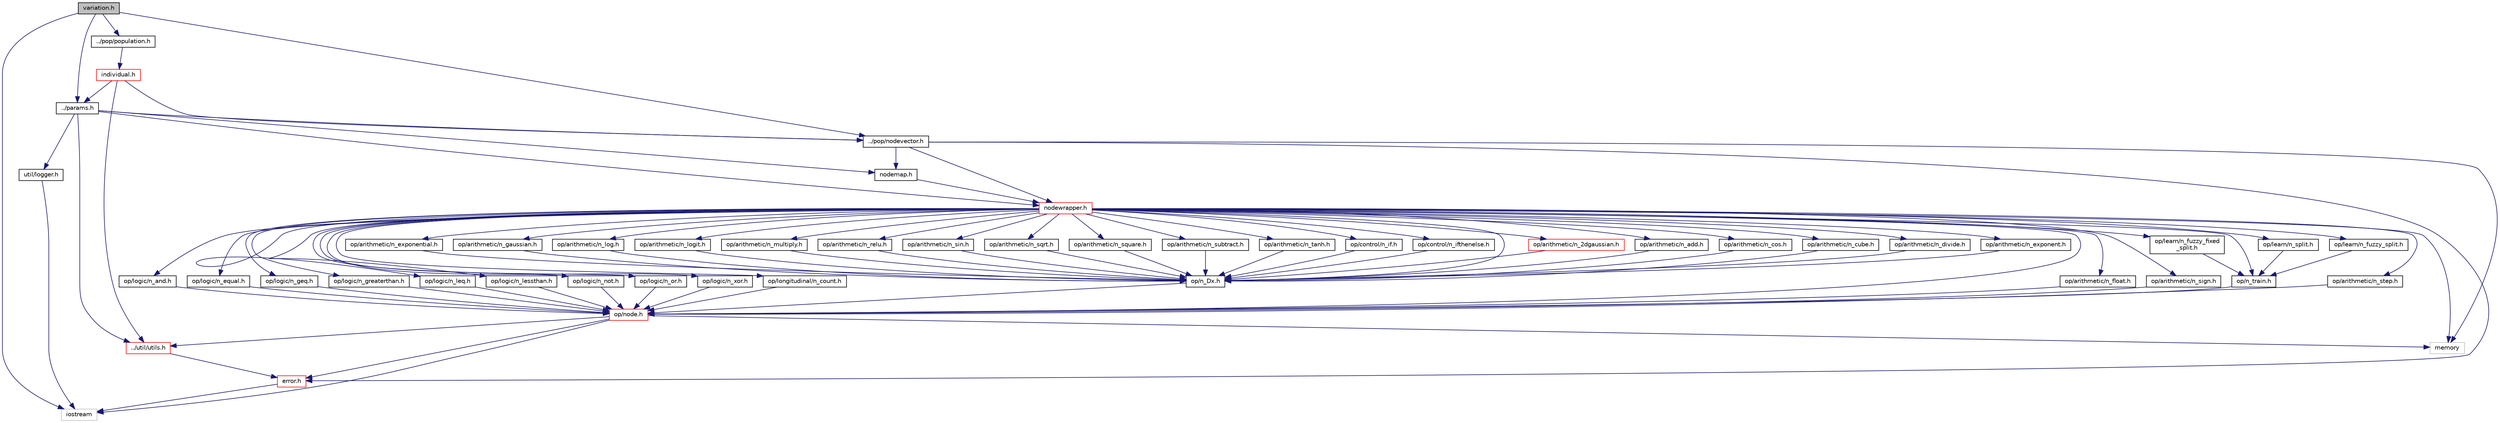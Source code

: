 digraph "variation.h"
{
 // LATEX_PDF_SIZE
  edge [fontname="Helvetica",fontsize="10",labelfontname="Helvetica",labelfontsize="10"];
  node [fontname="Helvetica",fontsize="10",shape=record];
  Node1 [label="variation.h",height=0.2,width=0.4,color="black", fillcolor="grey75", style="filled", fontcolor="black",tooltip=" "];
  Node1 -> Node2 [color="midnightblue",fontsize="10",style="solid",fontname="Helvetica"];
  Node2 [label="iostream",height=0.2,width=0.4,color="grey75", fillcolor="white", style="filled",tooltip=" "];
  Node1 -> Node3 [color="midnightblue",fontsize="10",style="solid",fontname="Helvetica"];
  Node3 [label="../pop/nodevector.h",height=0.2,width=0.4,color="black", fillcolor="white", style="filled",URL="$da/dbc/nodevector_8h.html",tooltip=" "];
  Node3 -> Node4 [color="midnightblue",fontsize="10",style="solid",fontname="Helvetica"];
  Node4 [label="memory",height=0.2,width=0.4,color="grey75", fillcolor="white", style="filled",tooltip=" "];
  Node3 -> Node5 [color="midnightblue",fontsize="10",style="solid",fontname="Helvetica"];
  Node5 [label="nodewrapper.h",height=0.2,width=0.4,color="red", fillcolor="white", style="filled",URL="$d1/dc6/nodewrapper_8h.html",tooltip=" "];
  Node5 -> Node4 [color="midnightblue",fontsize="10",style="solid",fontname="Helvetica"];
  Node5 -> Node6 [color="midnightblue",fontsize="10",style="solid",fontname="Helvetica"];
  Node6 [label="op/node.h",height=0.2,width=0.4,color="red", fillcolor="white", style="filled",URL="$d1/d77/node_8h.html",tooltip=" "];
  Node6 -> Node4 [color="midnightblue",fontsize="10",style="solid",fontname="Helvetica"];
  Node6 -> Node2 [color="midnightblue",fontsize="10",style="solid",fontname="Helvetica"];
  Node6 -> Node47 [color="midnightblue",fontsize="10",style="solid",fontname="Helvetica"];
  Node47 [label="error.h",height=0.2,width=0.4,color="red", fillcolor="white", style="filled",URL="$da/d41/error_8h.html",tooltip=" "];
  Node47 -> Node2 [color="midnightblue",fontsize="10",style="solid",fontname="Helvetica"];
  Node6 -> Node43 [color="midnightblue",fontsize="10",style="solid",fontname="Helvetica"];
  Node43 [label="../util/utils.h",height=0.2,width=0.4,color="red", fillcolor="white", style="filled",URL="$d5/d60/utils_8h.html",tooltip=" "];
  Node43 -> Node47 [color="midnightblue",fontsize="10",style="solid",fontname="Helvetica"];
  Node5 -> Node51 [color="midnightblue",fontsize="10",style="solid",fontname="Helvetica"];
  Node51 [label="op/n_train.h",height=0.2,width=0.4,color="black", fillcolor="white", style="filled",URL="$d4/d7f/n__train_8h.html",tooltip=" "];
  Node51 -> Node6 [color="midnightblue",fontsize="10",style="solid",fontname="Helvetica"];
  Node5 -> Node52 [color="midnightblue",fontsize="10",style="solid",fontname="Helvetica"];
  Node52 [label="op/n_Dx.h",height=0.2,width=0.4,color="black", fillcolor="white", style="filled",URL="$d4/d6c/n__Dx_8h.html",tooltip=" "];
  Node52 -> Node6 [color="midnightblue",fontsize="10",style="solid",fontname="Helvetica"];
  Node5 -> Node53 [color="midnightblue",fontsize="10",style="solid",fontname="Helvetica"];
  Node53 [label="op/arithmetic/n_2dgaussian.h",height=0.2,width=0.4,color="red", fillcolor="white", style="filled",URL="$d8/d2e/n__2dgaussian_8h.html",tooltip=" "];
  Node53 -> Node52 [color="midnightblue",fontsize="10",style="solid",fontname="Helvetica"];
  Node5 -> Node54 [color="midnightblue",fontsize="10",style="solid",fontname="Helvetica"];
  Node54 [label="op/arithmetic/n_add.h",height=0.2,width=0.4,color="black", fillcolor="white", style="filled",URL="$d2/d00/n__add_8h.html",tooltip=" "];
  Node54 -> Node52 [color="midnightblue",fontsize="10",style="solid",fontname="Helvetica"];
  Node5 -> Node55 [color="midnightblue",fontsize="10",style="solid",fontname="Helvetica"];
  Node55 [label="op/arithmetic/n_cos.h",height=0.2,width=0.4,color="black", fillcolor="white", style="filled",URL="$d5/d42/n__cos_8h.html",tooltip=" "];
  Node55 -> Node52 [color="midnightblue",fontsize="10",style="solid",fontname="Helvetica"];
  Node5 -> Node56 [color="midnightblue",fontsize="10",style="solid",fontname="Helvetica"];
  Node56 [label="op/arithmetic/n_cube.h",height=0.2,width=0.4,color="black", fillcolor="white", style="filled",URL="$d4/dfb/n__cube_8h.html",tooltip=" "];
  Node56 -> Node52 [color="midnightblue",fontsize="10",style="solid",fontname="Helvetica"];
  Node5 -> Node57 [color="midnightblue",fontsize="10",style="solid",fontname="Helvetica"];
  Node57 [label="op/arithmetic/n_divide.h",height=0.2,width=0.4,color="black", fillcolor="white", style="filled",URL="$de/d0f/n__divide_8h.html",tooltip=" "];
  Node57 -> Node52 [color="midnightblue",fontsize="10",style="solid",fontname="Helvetica"];
  Node5 -> Node58 [color="midnightblue",fontsize="10",style="solid",fontname="Helvetica"];
  Node58 [label="op/arithmetic/n_exponent.h",height=0.2,width=0.4,color="black", fillcolor="white", style="filled",URL="$d0/d58/n__exponent_8h.html",tooltip=" "];
  Node58 -> Node52 [color="midnightblue",fontsize="10",style="solid",fontname="Helvetica"];
  Node5 -> Node59 [color="midnightblue",fontsize="10",style="solid",fontname="Helvetica"];
  Node59 [label="op/arithmetic/n_exponential.h",height=0.2,width=0.4,color="black", fillcolor="white", style="filled",URL="$d1/d37/n__exponential_8h.html",tooltip=" "];
  Node59 -> Node52 [color="midnightblue",fontsize="10",style="solid",fontname="Helvetica"];
  Node5 -> Node60 [color="midnightblue",fontsize="10",style="solid",fontname="Helvetica"];
  Node60 [label="op/arithmetic/n_float.h",height=0.2,width=0.4,color="black", fillcolor="white", style="filled",URL="$d7/d10/n__float_8h.html",tooltip=" "];
  Node60 -> Node6 [color="midnightblue",fontsize="10",style="solid",fontname="Helvetica"];
  Node5 -> Node61 [color="midnightblue",fontsize="10",style="solid",fontname="Helvetica"];
  Node61 [label="op/arithmetic/n_gaussian.h",height=0.2,width=0.4,color="black", fillcolor="white", style="filled",URL="$de/ddb/n__gaussian_8h.html",tooltip=" "];
  Node61 -> Node52 [color="midnightblue",fontsize="10",style="solid",fontname="Helvetica"];
  Node5 -> Node62 [color="midnightblue",fontsize="10",style="solid",fontname="Helvetica"];
  Node62 [label="op/arithmetic/n_log.h",height=0.2,width=0.4,color="black", fillcolor="white", style="filled",URL="$d2/db4/n__log_8h.html",tooltip=" "];
  Node62 -> Node52 [color="midnightblue",fontsize="10",style="solid",fontname="Helvetica"];
  Node5 -> Node63 [color="midnightblue",fontsize="10",style="solid",fontname="Helvetica"];
  Node63 [label="op/arithmetic/n_logit.h",height=0.2,width=0.4,color="black", fillcolor="white", style="filled",URL="$d2/dd5/n__logit_8h.html",tooltip=" "];
  Node63 -> Node52 [color="midnightblue",fontsize="10",style="solid",fontname="Helvetica"];
  Node5 -> Node64 [color="midnightblue",fontsize="10",style="solid",fontname="Helvetica"];
  Node64 [label="op/arithmetic/n_multiply.h",height=0.2,width=0.4,color="black", fillcolor="white", style="filled",URL="$d8/dd4/n__multiply_8h.html",tooltip=" "];
  Node64 -> Node52 [color="midnightblue",fontsize="10",style="solid",fontname="Helvetica"];
  Node5 -> Node65 [color="midnightblue",fontsize="10",style="solid",fontname="Helvetica"];
  Node65 [label="op/arithmetic/n_relu.h",height=0.2,width=0.4,color="black", fillcolor="white", style="filled",URL="$da/ddf/n__relu_8h.html",tooltip=" "];
  Node65 -> Node52 [color="midnightblue",fontsize="10",style="solid",fontname="Helvetica"];
  Node5 -> Node66 [color="midnightblue",fontsize="10",style="solid",fontname="Helvetica"];
  Node66 [label="op/arithmetic/n_sign.h",height=0.2,width=0.4,color="black", fillcolor="white", style="filled",URL="$df/da6/n__sign_8h.html",tooltip=" "];
  Node66 -> Node6 [color="midnightblue",fontsize="10",style="solid",fontname="Helvetica"];
  Node5 -> Node67 [color="midnightblue",fontsize="10",style="solid",fontname="Helvetica"];
  Node67 [label="op/arithmetic/n_sin.h",height=0.2,width=0.4,color="black", fillcolor="white", style="filled",URL="$d9/da4/n__sin_8h.html",tooltip=" "];
  Node67 -> Node52 [color="midnightblue",fontsize="10",style="solid",fontname="Helvetica"];
  Node5 -> Node68 [color="midnightblue",fontsize="10",style="solid",fontname="Helvetica"];
  Node68 [label="op/arithmetic/n_sqrt.h",height=0.2,width=0.4,color="black", fillcolor="white", style="filled",URL="$d9/d44/n__sqrt_8h.html",tooltip=" "];
  Node68 -> Node52 [color="midnightblue",fontsize="10",style="solid",fontname="Helvetica"];
  Node5 -> Node69 [color="midnightblue",fontsize="10",style="solid",fontname="Helvetica"];
  Node69 [label="op/arithmetic/n_square.h",height=0.2,width=0.4,color="black", fillcolor="white", style="filled",URL="$df/df1/n__square_8h.html",tooltip=" "];
  Node69 -> Node52 [color="midnightblue",fontsize="10",style="solid",fontname="Helvetica"];
  Node5 -> Node70 [color="midnightblue",fontsize="10",style="solid",fontname="Helvetica"];
  Node70 [label="op/arithmetic/n_step.h",height=0.2,width=0.4,color="black", fillcolor="white", style="filled",URL="$d3/d77/n__step_8h.html",tooltip=" "];
  Node70 -> Node6 [color="midnightblue",fontsize="10",style="solid",fontname="Helvetica"];
  Node5 -> Node71 [color="midnightblue",fontsize="10",style="solid",fontname="Helvetica"];
  Node71 [label="op/arithmetic/n_subtract.h",height=0.2,width=0.4,color="black", fillcolor="white", style="filled",URL="$d3/dd6/n__subtract_8h.html",tooltip=" "];
  Node71 -> Node52 [color="midnightblue",fontsize="10",style="solid",fontname="Helvetica"];
  Node5 -> Node72 [color="midnightblue",fontsize="10",style="solid",fontname="Helvetica"];
  Node72 [label="op/arithmetic/n_tanh.h",height=0.2,width=0.4,color="black", fillcolor="white", style="filled",URL="$de/df1/n__tanh_8h.html",tooltip=" "];
  Node72 -> Node52 [color="midnightblue",fontsize="10",style="solid",fontname="Helvetica"];
  Node5 -> Node73 [color="midnightblue",fontsize="10",style="solid",fontname="Helvetica"];
  Node73 [label="op/control/n_if.h",height=0.2,width=0.4,color="black", fillcolor="white", style="filled",URL="$db/dac/n__if_8h.html",tooltip=" "];
  Node73 -> Node52 [color="midnightblue",fontsize="10",style="solid",fontname="Helvetica"];
  Node5 -> Node74 [color="midnightblue",fontsize="10",style="solid",fontname="Helvetica"];
  Node74 [label="op/control/n_ifthenelse.h",height=0.2,width=0.4,color="black", fillcolor="white", style="filled",URL="$db/dbb/n__ifthenelse_8h.html",tooltip=" "];
  Node74 -> Node52 [color="midnightblue",fontsize="10",style="solid",fontname="Helvetica"];
  Node5 -> Node75 [color="midnightblue",fontsize="10",style="solid",fontname="Helvetica"];
  Node75 [label="op/learn/n_split.h",height=0.2,width=0.4,color="black", fillcolor="white", style="filled",URL="$d3/d59/n__split_8h.html",tooltip=" "];
  Node75 -> Node51 [color="midnightblue",fontsize="10",style="solid",fontname="Helvetica"];
  Node5 -> Node76 [color="midnightblue",fontsize="10",style="solid",fontname="Helvetica"];
  Node76 [label="op/learn/n_fuzzy_split.h",height=0.2,width=0.4,color="black", fillcolor="white", style="filled",URL="$d5/dee/n__fuzzy__split_8h.html",tooltip=" "];
  Node76 -> Node51 [color="midnightblue",fontsize="10",style="solid",fontname="Helvetica"];
  Node5 -> Node77 [color="midnightblue",fontsize="10",style="solid",fontname="Helvetica"];
  Node77 [label="op/learn/n_fuzzy_fixed\l_split.h",height=0.2,width=0.4,color="black", fillcolor="white", style="filled",URL="$dc/d31/n__fuzzy__fixed__split_8h.html",tooltip=" "];
  Node77 -> Node51 [color="midnightblue",fontsize="10",style="solid",fontname="Helvetica"];
  Node5 -> Node78 [color="midnightblue",fontsize="10",style="solid",fontname="Helvetica"];
  Node78 [label="op/logic/n_and.h",height=0.2,width=0.4,color="black", fillcolor="white", style="filled",URL="$d0/df3/n__and_8h.html",tooltip=" "];
  Node78 -> Node6 [color="midnightblue",fontsize="10",style="solid",fontname="Helvetica"];
  Node5 -> Node79 [color="midnightblue",fontsize="10",style="solid",fontname="Helvetica"];
  Node79 [label="op/logic/n_equal.h",height=0.2,width=0.4,color="black", fillcolor="white", style="filled",URL="$df/d53/n__equal_8h.html",tooltip=" "];
  Node79 -> Node6 [color="midnightblue",fontsize="10",style="solid",fontname="Helvetica"];
  Node5 -> Node80 [color="midnightblue",fontsize="10",style="solid",fontname="Helvetica"];
  Node80 [label="op/logic/n_geq.h",height=0.2,width=0.4,color="black", fillcolor="white", style="filled",URL="$d8/d5b/n__geq_8h.html",tooltip=" "];
  Node80 -> Node6 [color="midnightblue",fontsize="10",style="solid",fontname="Helvetica"];
  Node5 -> Node81 [color="midnightblue",fontsize="10",style="solid",fontname="Helvetica"];
  Node81 [label="op/logic/n_greaterthan.h",height=0.2,width=0.4,color="black", fillcolor="white", style="filled",URL="$d6/d75/n__greaterthan_8h.html",tooltip=" "];
  Node81 -> Node6 [color="midnightblue",fontsize="10",style="solid",fontname="Helvetica"];
  Node5 -> Node82 [color="midnightblue",fontsize="10",style="solid",fontname="Helvetica"];
  Node82 [label="op/logic/n_leq.h",height=0.2,width=0.4,color="black", fillcolor="white", style="filled",URL="$da/dff/n__leq_8h.html",tooltip=" "];
  Node82 -> Node6 [color="midnightblue",fontsize="10",style="solid",fontname="Helvetica"];
  Node5 -> Node83 [color="midnightblue",fontsize="10",style="solid",fontname="Helvetica"];
  Node83 [label="op/logic/n_lessthan.h",height=0.2,width=0.4,color="black", fillcolor="white", style="filled",URL="$d5/def/n__lessthan_8h.html",tooltip=" "];
  Node83 -> Node6 [color="midnightblue",fontsize="10",style="solid",fontname="Helvetica"];
  Node5 -> Node84 [color="midnightblue",fontsize="10",style="solid",fontname="Helvetica"];
  Node84 [label="op/logic/n_not.h",height=0.2,width=0.4,color="black", fillcolor="white", style="filled",URL="$d3/dd1/n__not_8h.html",tooltip=" "];
  Node84 -> Node6 [color="midnightblue",fontsize="10",style="solid",fontname="Helvetica"];
  Node5 -> Node85 [color="midnightblue",fontsize="10",style="solid",fontname="Helvetica"];
  Node85 [label="op/logic/n_or.h",height=0.2,width=0.4,color="black", fillcolor="white", style="filled",URL="$d6/d9f/n__or_8h.html",tooltip=" "];
  Node85 -> Node6 [color="midnightblue",fontsize="10",style="solid",fontname="Helvetica"];
  Node5 -> Node86 [color="midnightblue",fontsize="10",style="solid",fontname="Helvetica"];
  Node86 [label="op/logic/n_xor.h",height=0.2,width=0.4,color="black", fillcolor="white", style="filled",URL="$d3/dcd/n__xor_8h.html",tooltip=" "];
  Node86 -> Node6 [color="midnightblue",fontsize="10",style="solid",fontname="Helvetica"];
  Node5 -> Node87 [color="midnightblue",fontsize="10",style="solid",fontname="Helvetica"];
  Node87 [label="op/longitudinal/n_count.h",height=0.2,width=0.4,color="black", fillcolor="white", style="filled",URL="$dd/d31/n__count_8h.html",tooltip=" "];
  Node87 -> Node6 [color="midnightblue",fontsize="10",style="solid",fontname="Helvetica"];
  Node3 -> Node100 [color="midnightblue",fontsize="10",style="solid",fontname="Helvetica"];
  Node100 [label="nodemap.h",height=0.2,width=0.4,color="black", fillcolor="white", style="filled",URL="$d2/da0/nodemap_8h.html",tooltip=" "];
  Node100 -> Node5 [color="midnightblue",fontsize="10",style="solid",fontname="Helvetica"];
  Node3 -> Node47 [color="midnightblue",fontsize="10",style="solid",fontname="Helvetica"];
  Node1 -> Node101 [color="midnightblue",fontsize="10",style="solid",fontname="Helvetica"];
  Node101 [label="../pop/population.h",height=0.2,width=0.4,color="black", fillcolor="white", style="filled",URL="$d2/d76/population_8h.html",tooltip=" "];
  Node101 -> Node102 [color="midnightblue",fontsize="10",style="solid",fontname="Helvetica"];
  Node102 [label="individual.h",height=0.2,width=0.4,color="red", fillcolor="white", style="filled",URL="$d5/d1f/individual_8h.html",tooltip=" "];
  Node102 -> Node103 [color="midnightblue",fontsize="10",style="solid",fontname="Helvetica"];
  Node103 [label="../params.h",height=0.2,width=0.4,color="black", fillcolor="white", style="filled",URL="$da/d33/params_8h.html",tooltip=" "];
  Node103 -> Node5 [color="midnightblue",fontsize="10",style="solid",fontname="Helvetica"];
  Node103 -> Node3 [color="midnightblue",fontsize="10",style="solid",fontname="Helvetica"];
  Node103 -> Node104 [color="midnightblue",fontsize="10",style="solid",fontname="Helvetica"];
  Node104 [label="util/logger.h",height=0.2,width=0.4,color="black", fillcolor="white", style="filled",URL="$d1/d8c/logger_8h.html",tooltip=" "];
  Node104 -> Node2 [color="midnightblue",fontsize="10",style="solid",fontname="Helvetica"];
  Node103 -> Node43 [color="midnightblue",fontsize="10",style="solid",fontname="Helvetica"];
  Node103 -> Node100 [color="midnightblue",fontsize="10",style="solid",fontname="Helvetica"];
  Node102 -> Node43 [color="midnightblue",fontsize="10",style="solid",fontname="Helvetica"];
  Node102 -> Node3 [color="midnightblue",fontsize="10",style="solid",fontname="Helvetica"];
  Node1 -> Node103 [color="midnightblue",fontsize="10",style="solid",fontname="Helvetica"];
}
